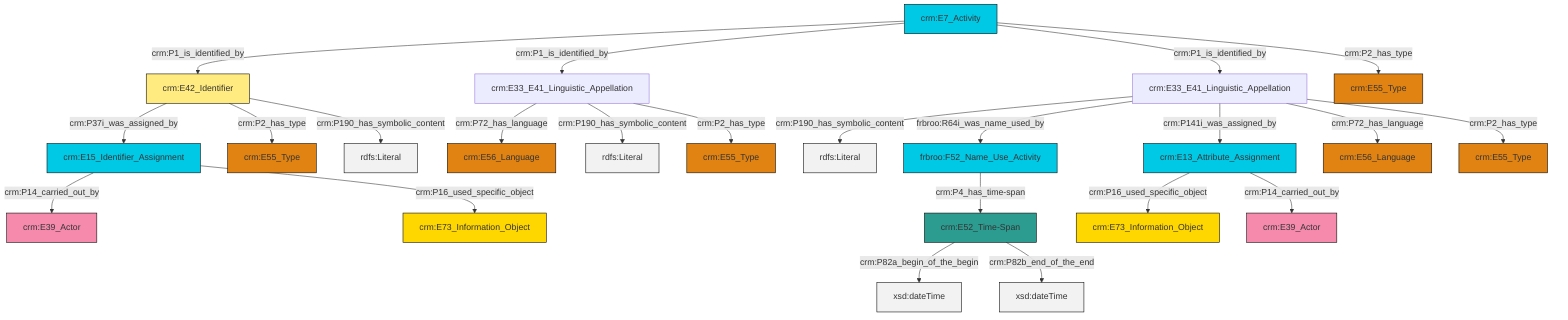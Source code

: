 graph TD
classDef Literal fill:#f2f2f2,stroke:#000000;
classDef CRM_Entity fill:#FFFFFF,stroke:#000000;
classDef Temporal_Entity fill:#00C9E6, stroke:#000000;
classDef Type fill:#E18312, stroke:#000000;
classDef Time-Span fill:#2C9C91, stroke:#000000;
classDef Appellation fill:#FFEB7F, stroke:#000000;
classDef Place fill:#008836, stroke:#000000;
classDef Persistent_Item fill:#B266B2, stroke:#000000;
classDef Conceptual_Object fill:#FFD700, stroke:#000000;
classDef Physical_Thing fill:#D2B48C, stroke:#000000;
classDef Actor fill:#f58aad, stroke:#000000;
classDef PC_Classes fill:#4ce600, stroke:#000000;
classDef Multi fill:#cccccc,stroke:#000000;

2["crm:E33_E41_Linguistic_Appellation"]:::Default -->|crm:P190_has_symbolic_content| 3[rdfs:Literal]:::Literal
4["crm:E42_Identifier"]:::Appellation -->|crm:P37i_was_assigned_by| 5["crm:E15_Identifier_Assignment"]:::Temporal_Entity
6["crm:E7_Activity"]:::Temporal_Entity -->|crm:P1_is_identified_by| 4["crm:E42_Identifier"]:::Appellation
12["crm:E52_Time-Span"]:::Time-Span -->|crm:P82a_begin_of_the_begin| 13[xsd:dateTime]:::Literal
6["crm:E7_Activity"]:::Temporal_Entity -->|crm:P1_is_identified_by| 10["crm:E33_E41_Linguistic_Appellation"]:::Default
12["crm:E52_Time-Span"]:::Time-Span -->|crm:P82b_end_of_the_end| 16[xsd:dateTime]:::Literal
2["crm:E33_E41_Linguistic_Appellation"]:::Default -->|frbroo:R64i_was_name_used_by| 17["frbroo:F52_Name_Use_Activity"]:::Temporal_Entity
2["crm:E33_E41_Linguistic_Appellation"]:::Default -->|crm:P141i_was_assigned_by| 21["crm:E13_Attribute_Assignment"]:::Temporal_Entity
10["crm:E33_E41_Linguistic_Appellation"]:::Default -->|crm:P72_has_language| 22["crm:E56_Language"]:::Type
5["crm:E15_Identifier_Assignment"]:::Temporal_Entity -->|crm:P14_carried_out_by| 26["crm:E39_Actor"]:::Actor
17["frbroo:F52_Name_Use_Activity"]:::Temporal_Entity -->|crm:P4_has_time-span| 12["crm:E52_Time-Span"]:::Time-Span
21["crm:E13_Attribute_Assignment"]:::Temporal_Entity -->|crm:P16_used_specific_object| 19["crm:E73_Information_Object"]:::Conceptual_Object
21["crm:E13_Attribute_Assignment"]:::Temporal_Entity -->|crm:P14_carried_out_by| 27["crm:E39_Actor"]:::Actor
10["crm:E33_E41_Linguistic_Appellation"]:::Default -->|crm:P190_has_symbolic_content| 30[rdfs:Literal]:::Literal
5["crm:E15_Identifier_Assignment"]:::Temporal_Entity -->|crm:P16_used_specific_object| 28["crm:E73_Information_Object"]:::Conceptual_Object
6["crm:E7_Activity"]:::Temporal_Entity -->|crm:P1_is_identified_by| 2["crm:E33_E41_Linguistic_Appellation"]:::Default
4["crm:E42_Identifier"]:::Appellation -->|crm:P2_has_type| 34["crm:E55_Type"]:::Type
10["crm:E33_E41_Linguistic_Appellation"]:::Default -->|crm:P2_has_type| 8["crm:E55_Type"]:::Type
4["crm:E42_Identifier"]:::Appellation -->|crm:P190_has_symbolic_content| 37[rdfs:Literal]:::Literal
6["crm:E7_Activity"]:::Temporal_Entity -->|crm:P2_has_type| 0["crm:E55_Type"]:::Type
2["crm:E33_E41_Linguistic_Appellation"]:::Default -->|crm:P72_has_language| 14["crm:E56_Language"]:::Type
2["crm:E33_E41_Linguistic_Appellation"]:::Default -->|crm:P2_has_type| 24["crm:E55_Type"]:::Type